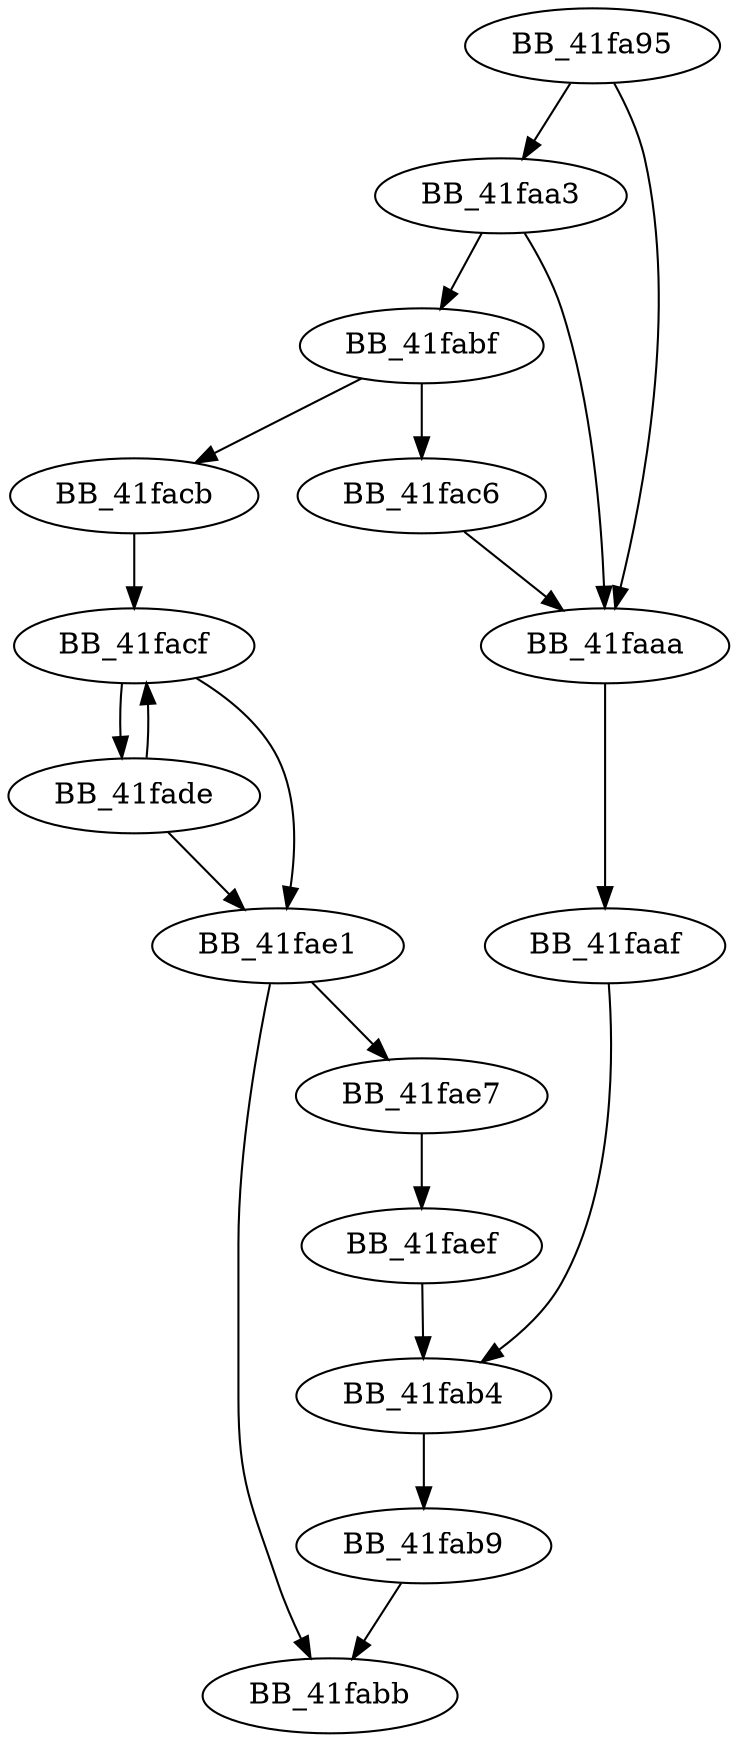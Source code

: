 DiGraph _wcscpy_s{
BB_41fa95->BB_41faa3
BB_41fa95->BB_41faaa
BB_41faa3->BB_41faaa
BB_41faa3->BB_41fabf
BB_41faaa->BB_41faaf
BB_41faaf->BB_41fab4
BB_41fab4->BB_41fab9
BB_41fab9->BB_41fabb
BB_41fabf->BB_41fac6
BB_41fabf->BB_41facb
BB_41fac6->BB_41faaa
BB_41facb->BB_41facf
BB_41facf->BB_41fade
BB_41facf->BB_41fae1
BB_41fade->BB_41facf
BB_41fade->BB_41fae1
BB_41fae1->BB_41fabb
BB_41fae1->BB_41fae7
BB_41fae7->BB_41faef
BB_41faef->BB_41fab4
}
